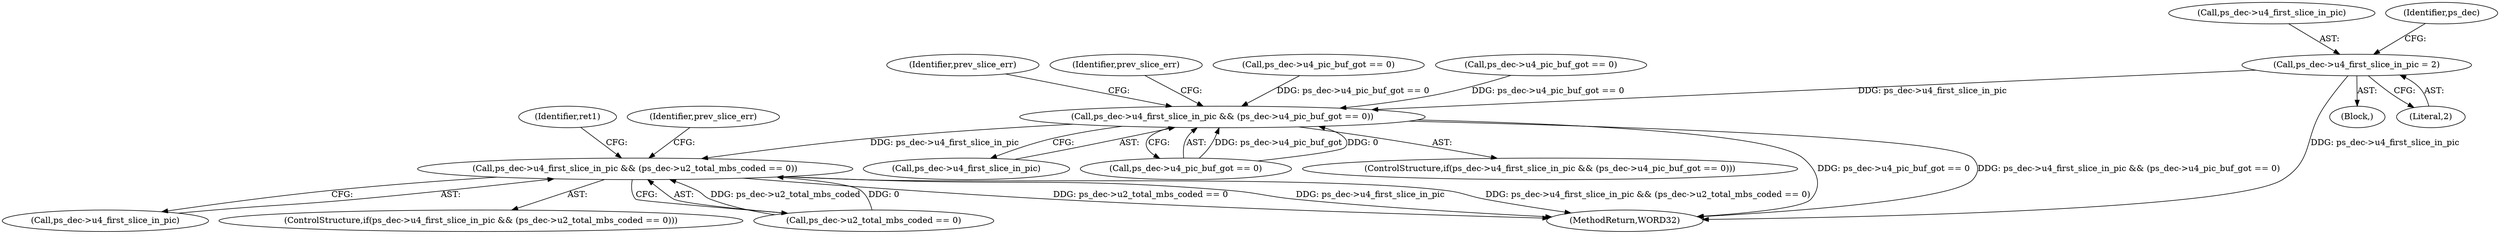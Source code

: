 digraph "0_Android_494561291a503840f385fbcd11d9bc5f4dc502b8@pointer" {
"1000940" [label="(Call,ps_dec->u4_first_slice_in_pic = 2)"];
"1001524" [label="(Call,ps_dec->u4_first_slice_in_pic && (ps_dec->u4_pic_buf_got == 0))"];
"1001541" [label="(Call,ps_dec->u4_first_slice_in_pic && (ps_dec->u2_total_mbs_coded == 0))"];
"1000153" [label="(Block,)"];
"1001538" [label="(Identifier,prev_slice_err)"];
"1000944" [label="(Literal,2)"];
"1000941" [label="(Call,ps_dec->u4_first_slice_in_pic)"];
"1002185" [label="(MethodReturn,WORD32)"];
"1001525" [label="(Call,ps_dec->u4_first_slice_in_pic)"];
"1001554" [label="(Identifier,ret1)"];
"1001524" [label="(Call,ps_dec->u4_first_slice_in_pic && (ps_dec->u4_pic_buf_got == 0))"];
"1000947" [label="(Identifier,ps_dec)"];
"1001528" [label="(Call,ps_dec->u4_pic_buf_got == 0)"];
"1001542" [label="(Call,ps_dec->u4_first_slice_in_pic)"];
"1001534" [label="(Identifier,prev_slice_err)"];
"1000940" [label="(Call,ps_dec->u4_first_slice_in_pic = 2)"];
"1001523" [label="(ControlStructure,if(ps_dec->u4_first_slice_in_pic && (ps_dec->u4_pic_buf_got == 0)))"];
"1001091" [label="(Call,ps_dec->u4_pic_buf_got == 0)"];
"1001540" [label="(ControlStructure,if(ps_dec->u4_first_slice_in_pic && (ps_dec->u2_total_mbs_coded == 0)))"];
"1001541" [label="(Call,ps_dec->u4_first_slice_in_pic && (ps_dec->u2_total_mbs_coded == 0))"];
"1001545" [label="(Call,ps_dec->u2_total_mbs_coded == 0)"];
"1001250" [label="(Call,ps_dec->u4_pic_buf_got == 0)"];
"1001551" [label="(Identifier,prev_slice_err)"];
"1000940" -> "1000153"  [label="AST: "];
"1000940" -> "1000944"  [label="CFG: "];
"1000941" -> "1000940"  [label="AST: "];
"1000944" -> "1000940"  [label="AST: "];
"1000947" -> "1000940"  [label="CFG: "];
"1000940" -> "1002185"  [label="DDG: ps_dec->u4_first_slice_in_pic"];
"1000940" -> "1001524"  [label="DDG: ps_dec->u4_first_slice_in_pic"];
"1001524" -> "1001523"  [label="AST: "];
"1001524" -> "1001525"  [label="CFG: "];
"1001524" -> "1001528"  [label="CFG: "];
"1001525" -> "1001524"  [label="AST: "];
"1001528" -> "1001524"  [label="AST: "];
"1001534" -> "1001524"  [label="CFG: "];
"1001538" -> "1001524"  [label="CFG: "];
"1001524" -> "1002185"  [label="DDG: ps_dec->u4_pic_buf_got == 0"];
"1001524" -> "1002185"  [label="DDG: ps_dec->u4_first_slice_in_pic && (ps_dec->u4_pic_buf_got == 0)"];
"1001528" -> "1001524"  [label="DDG: ps_dec->u4_pic_buf_got"];
"1001528" -> "1001524"  [label="DDG: 0"];
"1001091" -> "1001524"  [label="DDG: ps_dec->u4_pic_buf_got == 0"];
"1001250" -> "1001524"  [label="DDG: ps_dec->u4_pic_buf_got == 0"];
"1001524" -> "1001541"  [label="DDG: ps_dec->u4_first_slice_in_pic"];
"1001541" -> "1001540"  [label="AST: "];
"1001541" -> "1001542"  [label="CFG: "];
"1001541" -> "1001545"  [label="CFG: "];
"1001542" -> "1001541"  [label="AST: "];
"1001545" -> "1001541"  [label="AST: "];
"1001551" -> "1001541"  [label="CFG: "];
"1001554" -> "1001541"  [label="CFG: "];
"1001541" -> "1002185"  [label="DDG: ps_dec->u2_total_mbs_coded == 0"];
"1001541" -> "1002185"  [label="DDG: ps_dec->u4_first_slice_in_pic"];
"1001541" -> "1002185"  [label="DDG: ps_dec->u4_first_slice_in_pic && (ps_dec->u2_total_mbs_coded == 0)"];
"1001545" -> "1001541"  [label="DDG: ps_dec->u2_total_mbs_coded"];
"1001545" -> "1001541"  [label="DDG: 0"];
}
